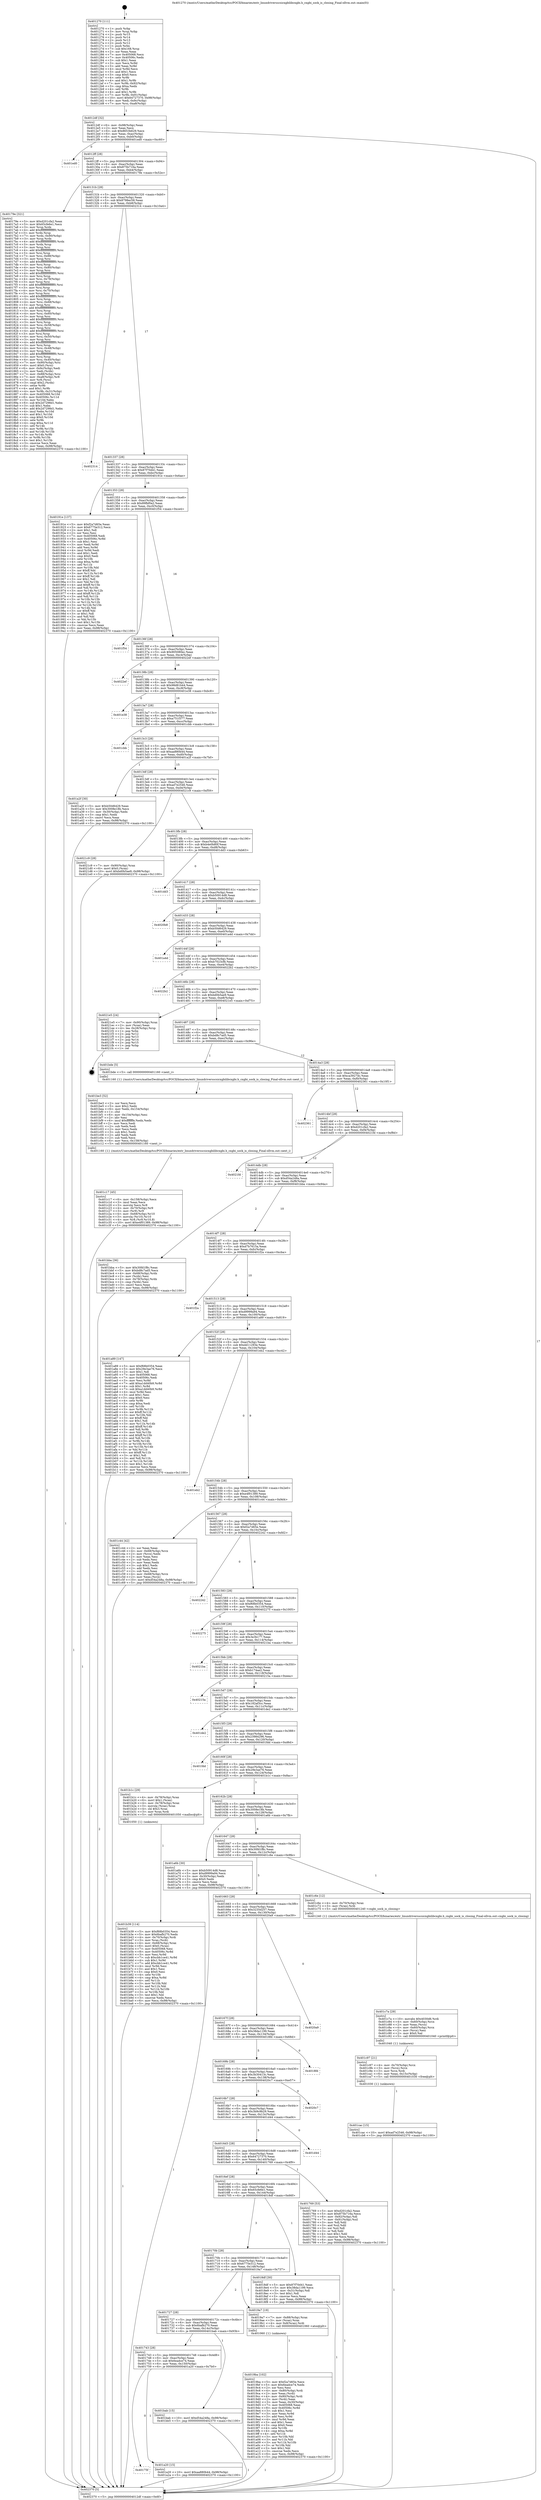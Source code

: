 digraph "0x401270" {
  label = "0x401270 (/mnt/c/Users/mathe/Desktop/tcc/POCII/binaries/extr_linuxdriversscsicxgbilibcxgbi.h_cxgbi_sock_is_closing_Final-ollvm.out::main(0))"
  labelloc = "t"
  node[shape=record]

  Entry [label="",width=0.3,height=0.3,shape=circle,fillcolor=black,style=filled]
  "0x4012df" [label="{
     0x4012df [32]\l
     | [instrs]\l
     &nbsp;&nbsp;0x4012df \<+6\>: mov -0x98(%rbp),%eax\l
     &nbsp;&nbsp;0x4012e5 \<+2\>: mov %eax,%ecx\l
     &nbsp;&nbsp;0x4012e7 \<+6\>: sub $0x8653b629,%ecx\l
     &nbsp;&nbsp;0x4012ed \<+6\>: mov %eax,-0xac(%rbp)\l
     &nbsp;&nbsp;0x4012f3 \<+6\>: mov %ecx,-0xb0(%rbp)\l
     &nbsp;&nbsp;0x4012f9 \<+6\>: je 0000000000401ed0 \<main+0xc60\>\l
  }"]
  "0x401ed0" [label="{
     0x401ed0\l
  }", style=dashed]
  "0x4012ff" [label="{
     0x4012ff [28]\l
     | [instrs]\l
     &nbsp;&nbsp;0x4012ff \<+5\>: jmp 0000000000401304 \<main+0x94\>\l
     &nbsp;&nbsp;0x401304 \<+6\>: mov -0xac(%rbp),%eax\l
     &nbsp;&nbsp;0x40130a \<+5\>: sub $0x875b716a,%eax\l
     &nbsp;&nbsp;0x40130f \<+6\>: mov %eax,-0xb4(%rbp)\l
     &nbsp;&nbsp;0x401315 \<+6\>: je 000000000040179e \<main+0x52e\>\l
  }"]
  Exit [label="",width=0.3,height=0.3,shape=circle,fillcolor=black,style=filled,peripheries=2]
  "0x40179e" [label="{
     0x40179e [321]\l
     | [instrs]\l
     &nbsp;&nbsp;0x40179e \<+5\>: mov $0xd201cfa2,%eax\l
     &nbsp;&nbsp;0x4017a3 \<+5\>: mov $0x65cfe6e1,%ecx\l
     &nbsp;&nbsp;0x4017a8 \<+3\>: mov %rsp,%rdx\l
     &nbsp;&nbsp;0x4017ab \<+4\>: add $0xfffffffffffffff0,%rdx\l
     &nbsp;&nbsp;0x4017af \<+3\>: mov %rdx,%rsp\l
     &nbsp;&nbsp;0x4017b2 \<+7\>: mov %rdx,-0x90(%rbp)\l
     &nbsp;&nbsp;0x4017b9 \<+3\>: mov %rsp,%rdx\l
     &nbsp;&nbsp;0x4017bc \<+4\>: add $0xfffffffffffffff0,%rdx\l
     &nbsp;&nbsp;0x4017c0 \<+3\>: mov %rdx,%rsp\l
     &nbsp;&nbsp;0x4017c3 \<+3\>: mov %rsp,%rsi\l
     &nbsp;&nbsp;0x4017c6 \<+4\>: add $0xfffffffffffffff0,%rsi\l
     &nbsp;&nbsp;0x4017ca \<+3\>: mov %rsi,%rsp\l
     &nbsp;&nbsp;0x4017cd \<+7\>: mov %rsi,-0x88(%rbp)\l
     &nbsp;&nbsp;0x4017d4 \<+3\>: mov %rsp,%rsi\l
     &nbsp;&nbsp;0x4017d7 \<+4\>: add $0xfffffffffffffff0,%rsi\l
     &nbsp;&nbsp;0x4017db \<+3\>: mov %rsi,%rsp\l
     &nbsp;&nbsp;0x4017de \<+4\>: mov %rsi,-0x80(%rbp)\l
     &nbsp;&nbsp;0x4017e2 \<+3\>: mov %rsp,%rsi\l
     &nbsp;&nbsp;0x4017e5 \<+4\>: add $0xfffffffffffffff0,%rsi\l
     &nbsp;&nbsp;0x4017e9 \<+3\>: mov %rsi,%rsp\l
     &nbsp;&nbsp;0x4017ec \<+4\>: mov %rsi,-0x78(%rbp)\l
     &nbsp;&nbsp;0x4017f0 \<+3\>: mov %rsp,%rsi\l
     &nbsp;&nbsp;0x4017f3 \<+4\>: add $0xfffffffffffffff0,%rsi\l
     &nbsp;&nbsp;0x4017f7 \<+3\>: mov %rsi,%rsp\l
     &nbsp;&nbsp;0x4017fa \<+4\>: mov %rsi,-0x70(%rbp)\l
     &nbsp;&nbsp;0x4017fe \<+3\>: mov %rsp,%rsi\l
     &nbsp;&nbsp;0x401801 \<+4\>: add $0xfffffffffffffff0,%rsi\l
     &nbsp;&nbsp;0x401805 \<+3\>: mov %rsi,%rsp\l
     &nbsp;&nbsp;0x401808 \<+4\>: mov %rsi,-0x68(%rbp)\l
     &nbsp;&nbsp;0x40180c \<+3\>: mov %rsp,%rsi\l
     &nbsp;&nbsp;0x40180f \<+4\>: add $0xfffffffffffffff0,%rsi\l
     &nbsp;&nbsp;0x401813 \<+3\>: mov %rsi,%rsp\l
     &nbsp;&nbsp;0x401816 \<+4\>: mov %rsi,-0x60(%rbp)\l
     &nbsp;&nbsp;0x40181a \<+3\>: mov %rsp,%rsi\l
     &nbsp;&nbsp;0x40181d \<+4\>: add $0xfffffffffffffff0,%rsi\l
     &nbsp;&nbsp;0x401821 \<+3\>: mov %rsi,%rsp\l
     &nbsp;&nbsp;0x401824 \<+4\>: mov %rsi,-0x58(%rbp)\l
     &nbsp;&nbsp;0x401828 \<+3\>: mov %rsp,%rsi\l
     &nbsp;&nbsp;0x40182b \<+4\>: add $0xfffffffffffffff0,%rsi\l
     &nbsp;&nbsp;0x40182f \<+3\>: mov %rsi,%rsp\l
     &nbsp;&nbsp;0x401832 \<+4\>: mov %rsi,-0x50(%rbp)\l
     &nbsp;&nbsp;0x401836 \<+3\>: mov %rsp,%rsi\l
     &nbsp;&nbsp;0x401839 \<+4\>: add $0xfffffffffffffff0,%rsi\l
     &nbsp;&nbsp;0x40183d \<+3\>: mov %rsi,%rsp\l
     &nbsp;&nbsp;0x401840 \<+4\>: mov %rsi,-0x48(%rbp)\l
     &nbsp;&nbsp;0x401844 \<+3\>: mov %rsp,%rsi\l
     &nbsp;&nbsp;0x401847 \<+4\>: add $0xfffffffffffffff0,%rsi\l
     &nbsp;&nbsp;0x40184b \<+3\>: mov %rsi,%rsp\l
     &nbsp;&nbsp;0x40184e \<+4\>: mov %rsi,-0x40(%rbp)\l
     &nbsp;&nbsp;0x401852 \<+7\>: mov -0x90(%rbp),%rsi\l
     &nbsp;&nbsp;0x401859 \<+6\>: movl $0x0,(%rsi)\l
     &nbsp;&nbsp;0x40185f \<+6\>: mov -0x9c(%rbp),%edi\l
     &nbsp;&nbsp;0x401865 \<+2\>: mov %edi,(%rdx)\l
     &nbsp;&nbsp;0x401867 \<+7\>: mov -0x88(%rbp),%rsi\l
     &nbsp;&nbsp;0x40186e \<+7\>: mov -0xa8(%rbp),%r8\l
     &nbsp;&nbsp;0x401875 \<+3\>: mov %r8,(%rsi)\l
     &nbsp;&nbsp;0x401878 \<+3\>: cmpl $0x2,(%rdx)\l
     &nbsp;&nbsp;0x40187b \<+4\>: setne %r9b\l
     &nbsp;&nbsp;0x40187f \<+4\>: and $0x1,%r9b\l
     &nbsp;&nbsp;0x401883 \<+4\>: mov %r9b,-0x31(%rbp)\l
     &nbsp;&nbsp;0x401887 \<+8\>: mov 0x405068,%r10d\l
     &nbsp;&nbsp;0x40188f \<+8\>: mov 0x40506c,%r11d\l
     &nbsp;&nbsp;0x401897 \<+3\>: mov %r10d,%ebx\l
     &nbsp;&nbsp;0x40189a \<+6\>: sub $0x2d7298d1,%ebx\l
     &nbsp;&nbsp;0x4018a0 \<+3\>: sub $0x1,%ebx\l
     &nbsp;&nbsp;0x4018a3 \<+6\>: add $0x2d7298d1,%ebx\l
     &nbsp;&nbsp;0x4018a9 \<+4\>: imul %ebx,%r10d\l
     &nbsp;&nbsp;0x4018ad \<+4\>: and $0x1,%r10d\l
     &nbsp;&nbsp;0x4018b1 \<+4\>: cmp $0x0,%r10d\l
     &nbsp;&nbsp;0x4018b5 \<+4\>: sete %r9b\l
     &nbsp;&nbsp;0x4018b9 \<+4\>: cmp $0xa,%r11d\l
     &nbsp;&nbsp;0x4018bd \<+4\>: setl %r14b\l
     &nbsp;&nbsp;0x4018c1 \<+3\>: mov %r9b,%r15b\l
     &nbsp;&nbsp;0x4018c4 \<+3\>: and %r14b,%r15b\l
     &nbsp;&nbsp;0x4018c7 \<+3\>: xor %r14b,%r9b\l
     &nbsp;&nbsp;0x4018ca \<+3\>: or %r9b,%r15b\l
     &nbsp;&nbsp;0x4018cd \<+4\>: test $0x1,%r15b\l
     &nbsp;&nbsp;0x4018d1 \<+3\>: cmovne %ecx,%eax\l
     &nbsp;&nbsp;0x4018d4 \<+6\>: mov %eax,-0x98(%rbp)\l
     &nbsp;&nbsp;0x4018da \<+5\>: jmp 0000000000402370 \<main+0x1100\>\l
  }"]
  "0x40131b" [label="{
     0x40131b [28]\l
     | [instrs]\l
     &nbsp;&nbsp;0x40131b \<+5\>: jmp 0000000000401320 \<main+0xb0\>\l
     &nbsp;&nbsp;0x401320 \<+6\>: mov -0xac(%rbp),%eax\l
     &nbsp;&nbsp;0x401326 \<+5\>: sub $0x8798ec58,%eax\l
     &nbsp;&nbsp;0x40132b \<+6\>: mov %eax,-0xb8(%rbp)\l
     &nbsp;&nbsp;0x401331 \<+6\>: je 0000000000402314 \<main+0x10a4\>\l
  }"]
  "0x401cac" [label="{
     0x401cac [15]\l
     | [instrs]\l
     &nbsp;&nbsp;0x401cac \<+10\>: movl $0xad7e2546,-0x98(%rbp)\l
     &nbsp;&nbsp;0x401cb6 \<+5\>: jmp 0000000000402370 \<main+0x1100\>\l
  }"]
  "0x402314" [label="{
     0x402314\l
  }", style=dashed]
  "0x401337" [label="{
     0x401337 [28]\l
     | [instrs]\l
     &nbsp;&nbsp;0x401337 \<+5\>: jmp 000000000040133c \<main+0xcc\>\l
     &nbsp;&nbsp;0x40133c \<+6\>: mov -0xac(%rbp),%eax\l
     &nbsp;&nbsp;0x401342 \<+5\>: sub $0x87f70d41,%eax\l
     &nbsp;&nbsp;0x401347 \<+6\>: mov %eax,-0xbc(%rbp)\l
     &nbsp;&nbsp;0x40134d \<+6\>: je 000000000040191e \<main+0x6ae\>\l
  }"]
  "0x401c97" [label="{
     0x401c97 [21]\l
     | [instrs]\l
     &nbsp;&nbsp;0x401c97 \<+4\>: mov -0x70(%rbp),%rcx\l
     &nbsp;&nbsp;0x401c9b \<+3\>: mov (%rcx),%rcx\l
     &nbsp;&nbsp;0x401c9e \<+3\>: mov %rcx,%rdi\l
     &nbsp;&nbsp;0x401ca1 \<+6\>: mov %eax,-0x15c(%rbp)\l
     &nbsp;&nbsp;0x401ca7 \<+5\>: call 0000000000401030 \<free@plt\>\l
     | [calls]\l
     &nbsp;&nbsp;0x401030 \{1\} (unknown)\l
  }"]
  "0x40191e" [label="{
     0x40191e [137]\l
     | [instrs]\l
     &nbsp;&nbsp;0x40191e \<+5\>: mov $0xf2a7d65e,%eax\l
     &nbsp;&nbsp;0x401923 \<+5\>: mov $0x6775e312,%ecx\l
     &nbsp;&nbsp;0x401928 \<+2\>: mov $0x1,%dl\l
     &nbsp;&nbsp;0x40192a \<+2\>: xor %esi,%esi\l
     &nbsp;&nbsp;0x40192c \<+7\>: mov 0x405068,%edi\l
     &nbsp;&nbsp;0x401933 \<+8\>: mov 0x40506c,%r8d\l
     &nbsp;&nbsp;0x40193b \<+3\>: sub $0x1,%esi\l
     &nbsp;&nbsp;0x40193e \<+3\>: mov %edi,%r9d\l
     &nbsp;&nbsp;0x401941 \<+3\>: add %esi,%r9d\l
     &nbsp;&nbsp;0x401944 \<+4\>: imul %r9d,%edi\l
     &nbsp;&nbsp;0x401948 \<+3\>: and $0x1,%edi\l
     &nbsp;&nbsp;0x40194b \<+3\>: cmp $0x0,%edi\l
     &nbsp;&nbsp;0x40194e \<+4\>: sete %r10b\l
     &nbsp;&nbsp;0x401952 \<+4\>: cmp $0xa,%r8d\l
     &nbsp;&nbsp;0x401956 \<+4\>: setl %r11b\l
     &nbsp;&nbsp;0x40195a \<+3\>: mov %r10b,%bl\l
     &nbsp;&nbsp;0x40195d \<+3\>: xor $0xff,%bl\l
     &nbsp;&nbsp;0x401960 \<+3\>: mov %r11b,%r14b\l
     &nbsp;&nbsp;0x401963 \<+4\>: xor $0xff,%r14b\l
     &nbsp;&nbsp;0x401967 \<+3\>: xor $0x1,%dl\l
     &nbsp;&nbsp;0x40196a \<+3\>: mov %bl,%r15b\l
     &nbsp;&nbsp;0x40196d \<+4\>: and $0xff,%r15b\l
     &nbsp;&nbsp;0x401971 \<+3\>: and %dl,%r10b\l
     &nbsp;&nbsp;0x401974 \<+3\>: mov %r14b,%r12b\l
     &nbsp;&nbsp;0x401977 \<+4\>: and $0xff,%r12b\l
     &nbsp;&nbsp;0x40197b \<+3\>: and %dl,%r11b\l
     &nbsp;&nbsp;0x40197e \<+3\>: or %r10b,%r15b\l
     &nbsp;&nbsp;0x401981 \<+3\>: or %r11b,%r12b\l
     &nbsp;&nbsp;0x401984 \<+3\>: xor %r12b,%r15b\l
     &nbsp;&nbsp;0x401987 \<+3\>: or %r14b,%bl\l
     &nbsp;&nbsp;0x40198a \<+3\>: xor $0xff,%bl\l
     &nbsp;&nbsp;0x40198d \<+3\>: or $0x1,%dl\l
     &nbsp;&nbsp;0x401990 \<+2\>: and %dl,%bl\l
     &nbsp;&nbsp;0x401992 \<+3\>: or %bl,%r15b\l
     &nbsp;&nbsp;0x401995 \<+4\>: test $0x1,%r15b\l
     &nbsp;&nbsp;0x401999 \<+3\>: cmovne %ecx,%eax\l
     &nbsp;&nbsp;0x40199c \<+6\>: mov %eax,-0x98(%rbp)\l
     &nbsp;&nbsp;0x4019a2 \<+5\>: jmp 0000000000402370 \<main+0x1100\>\l
  }"]
  "0x401353" [label="{
     0x401353 [28]\l
     | [instrs]\l
     &nbsp;&nbsp;0x401353 \<+5\>: jmp 0000000000401358 \<main+0xe8\>\l
     &nbsp;&nbsp;0x401358 \<+6\>: mov -0xac(%rbp),%eax\l
     &nbsp;&nbsp;0x40135e \<+5\>: sub $0x89fbf0a2,%eax\l
     &nbsp;&nbsp;0x401363 \<+6\>: mov %eax,-0xc0(%rbp)\l
     &nbsp;&nbsp;0x401369 \<+6\>: je 0000000000401f54 \<main+0xce4\>\l
  }"]
  "0x401c7a" [label="{
     0x401c7a [29]\l
     | [instrs]\l
     &nbsp;&nbsp;0x401c7a \<+10\>: movabs $0x4030d6,%rdi\l
     &nbsp;&nbsp;0x401c84 \<+4\>: mov -0x60(%rbp),%rcx\l
     &nbsp;&nbsp;0x401c88 \<+2\>: mov %eax,(%rcx)\l
     &nbsp;&nbsp;0x401c8a \<+4\>: mov -0x60(%rbp),%rcx\l
     &nbsp;&nbsp;0x401c8e \<+2\>: mov (%rcx),%esi\l
     &nbsp;&nbsp;0x401c90 \<+2\>: mov $0x0,%al\l
     &nbsp;&nbsp;0x401c92 \<+5\>: call 0000000000401040 \<printf@plt\>\l
     | [calls]\l
     &nbsp;&nbsp;0x401040 \{1\} (unknown)\l
  }"]
  "0x401f54" [label="{
     0x401f54\l
  }", style=dashed]
  "0x40136f" [label="{
     0x40136f [28]\l
     | [instrs]\l
     &nbsp;&nbsp;0x40136f \<+5\>: jmp 0000000000401374 \<main+0x104\>\l
     &nbsp;&nbsp;0x401374 \<+6\>: mov -0xac(%rbp),%eax\l
     &nbsp;&nbsp;0x40137a \<+5\>: sub $0x905080ec,%eax\l
     &nbsp;&nbsp;0x40137f \<+6\>: mov %eax,-0xc4(%rbp)\l
     &nbsp;&nbsp;0x401385 \<+6\>: je 00000000004022ef \<main+0x107f\>\l
  }"]
  "0x401c17" [label="{
     0x401c17 [45]\l
     | [instrs]\l
     &nbsp;&nbsp;0x401c17 \<+6\>: mov -0x158(%rbp),%ecx\l
     &nbsp;&nbsp;0x401c1d \<+3\>: imul %eax,%ecx\l
     &nbsp;&nbsp;0x401c20 \<+3\>: movslq %ecx,%r8\l
     &nbsp;&nbsp;0x401c23 \<+4\>: mov -0x70(%rbp),%r9\l
     &nbsp;&nbsp;0x401c27 \<+3\>: mov (%r9),%r9\l
     &nbsp;&nbsp;0x401c2a \<+4\>: mov -0x68(%rbp),%r10\l
     &nbsp;&nbsp;0x401c2e \<+3\>: movslq (%r10),%r10\l
     &nbsp;&nbsp;0x401c31 \<+4\>: mov %r8,(%r9,%r10,8)\l
     &nbsp;&nbsp;0x401c35 \<+10\>: movl $0xe4f01389,-0x98(%rbp)\l
     &nbsp;&nbsp;0x401c3f \<+5\>: jmp 0000000000402370 \<main+0x1100\>\l
  }"]
  "0x4022ef" [label="{
     0x4022ef\l
  }", style=dashed]
  "0x40138b" [label="{
     0x40138b [28]\l
     | [instrs]\l
     &nbsp;&nbsp;0x40138b \<+5\>: jmp 0000000000401390 \<main+0x120\>\l
     &nbsp;&nbsp;0x401390 \<+6\>: mov -0xac(%rbp),%eax\l
     &nbsp;&nbsp;0x401396 \<+5\>: sub $0x98d81b44,%eax\l
     &nbsp;&nbsp;0x40139b \<+6\>: mov %eax,-0xc8(%rbp)\l
     &nbsp;&nbsp;0x4013a1 \<+6\>: je 0000000000401e38 \<main+0xbc8\>\l
  }"]
  "0x401be3" [label="{
     0x401be3 [52]\l
     | [instrs]\l
     &nbsp;&nbsp;0x401be3 \<+2\>: xor %ecx,%ecx\l
     &nbsp;&nbsp;0x401be5 \<+5\>: mov $0x2,%edx\l
     &nbsp;&nbsp;0x401bea \<+6\>: mov %edx,-0x154(%rbp)\l
     &nbsp;&nbsp;0x401bf0 \<+1\>: cltd\l
     &nbsp;&nbsp;0x401bf1 \<+6\>: mov -0x154(%rbp),%esi\l
     &nbsp;&nbsp;0x401bf7 \<+2\>: idiv %esi\l
     &nbsp;&nbsp;0x401bf9 \<+6\>: imul $0xfffffffe,%edx,%edx\l
     &nbsp;&nbsp;0x401bff \<+2\>: mov %ecx,%edi\l
     &nbsp;&nbsp;0x401c01 \<+2\>: sub %edx,%edi\l
     &nbsp;&nbsp;0x401c03 \<+2\>: mov %ecx,%edx\l
     &nbsp;&nbsp;0x401c05 \<+3\>: sub $0x1,%edx\l
     &nbsp;&nbsp;0x401c08 \<+2\>: add %edx,%edi\l
     &nbsp;&nbsp;0x401c0a \<+2\>: sub %edi,%ecx\l
     &nbsp;&nbsp;0x401c0c \<+6\>: mov %ecx,-0x158(%rbp)\l
     &nbsp;&nbsp;0x401c12 \<+5\>: call 0000000000401160 \<next_i\>\l
     | [calls]\l
     &nbsp;&nbsp;0x401160 \{1\} (/mnt/c/Users/mathe/Desktop/tcc/POCII/binaries/extr_linuxdriversscsicxgbilibcxgbi.h_cxgbi_sock_is_closing_Final-ollvm.out::next_i)\l
  }"]
  "0x401e38" [label="{
     0x401e38\l
  }", style=dashed]
  "0x4013a7" [label="{
     0x4013a7 [28]\l
     | [instrs]\l
     &nbsp;&nbsp;0x4013a7 \<+5\>: jmp 00000000004013ac \<main+0x13c\>\l
     &nbsp;&nbsp;0x4013ac \<+6\>: mov -0xac(%rbp),%eax\l
     &nbsp;&nbsp;0x4013b2 \<+5\>: sub $0xa751f377,%eax\l
     &nbsp;&nbsp;0x4013b7 \<+6\>: mov %eax,-0xcc(%rbp)\l
     &nbsp;&nbsp;0x4013bd \<+6\>: je 0000000000401cbb \<main+0xa4b\>\l
  }"]
  "0x401b39" [label="{
     0x401b39 [114]\l
     | [instrs]\l
     &nbsp;&nbsp;0x401b39 \<+5\>: mov $0xf68b0354,%ecx\l
     &nbsp;&nbsp;0x401b3e \<+5\>: mov $0x6bafb270,%edx\l
     &nbsp;&nbsp;0x401b43 \<+4\>: mov -0x70(%rbp),%rdi\l
     &nbsp;&nbsp;0x401b47 \<+3\>: mov %rax,(%rdi)\l
     &nbsp;&nbsp;0x401b4a \<+4\>: mov -0x68(%rbp),%rax\l
     &nbsp;&nbsp;0x401b4e \<+6\>: movl $0x0,(%rax)\l
     &nbsp;&nbsp;0x401b54 \<+7\>: mov 0x405068,%esi\l
     &nbsp;&nbsp;0x401b5b \<+8\>: mov 0x40506c,%r8d\l
     &nbsp;&nbsp;0x401b63 \<+3\>: mov %esi,%r9d\l
     &nbsp;&nbsp;0x401b66 \<+7\>: sub $0xcbb1ce41,%r9d\l
     &nbsp;&nbsp;0x401b6d \<+4\>: sub $0x1,%r9d\l
     &nbsp;&nbsp;0x401b71 \<+7\>: add $0xcbb1ce41,%r9d\l
     &nbsp;&nbsp;0x401b78 \<+4\>: imul %r9d,%esi\l
     &nbsp;&nbsp;0x401b7c \<+3\>: and $0x1,%esi\l
     &nbsp;&nbsp;0x401b7f \<+3\>: cmp $0x0,%esi\l
     &nbsp;&nbsp;0x401b82 \<+4\>: sete %r10b\l
     &nbsp;&nbsp;0x401b86 \<+4\>: cmp $0xa,%r8d\l
     &nbsp;&nbsp;0x401b8a \<+4\>: setl %r11b\l
     &nbsp;&nbsp;0x401b8e \<+3\>: mov %r10b,%bl\l
     &nbsp;&nbsp;0x401b91 \<+3\>: and %r11b,%bl\l
     &nbsp;&nbsp;0x401b94 \<+3\>: xor %r11b,%r10b\l
     &nbsp;&nbsp;0x401b97 \<+3\>: or %r10b,%bl\l
     &nbsp;&nbsp;0x401b9a \<+3\>: test $0x1,%bl\l
     &nbsp;&nbsp;0x401b9d \<+3\>: cmovne %edx,%ecx\l
     &nbsp;&nbsp;0x401ba0 \<+6\>: mov %ecx,-0x98(%rbp)\l
     &nbsp;&nbsp;0x401ba6 \<+5\>: jmp 0000000000402370 \<main+0x1100\>\l
  }"]
  "0x401cbb" [label="{
     0x401cbb\l
  }", style=dashed]
  "0x4013c3" [label="{
     0x4013c3 [28]\l
     | [instrs]\l
     &nbsp;&nbsp;0x4013c3 \<+5\>: jmp 00000000004013c8 \<main+0x158\>\l
     &nbsp;&nbsp;0x4013c8 \<+6\>: mov -0xac(%rbp),%eax\l
     &nbsp;&nbsp;0x4013ce \<+5\>: sub $0xaa880b44,%eax\l
     &nbsp;&nbsp;0x4013d3 \<+6\>: mov %eax,-0xd0(%rbp)\l
     &nbsp;&nbsp;0x4013d9 \<+6\>: je 0000000000401a2f \<main+0x7bf\>\l
  }"]
  "0x40175f" [label="{
     0x40175f\l
  }", style=dashed]
  "0x401a2f" [label="{
     0x401a2f [30]\l
     | [instrs]\l
     &nbsp;&nbsp;0x401a2f \<+5\>: mov $0xb50d6429,%eax\l
     &nbsp;&nbsp;0x401a34 \<+5\>: mov $0x3008e18b,%ecx\l
     &nbsp;&nbsp;0x401a39 \<+3\>: mov -0x30(%rbp),%edx\l
     &nbsp;&nbsp;0x401a3c \<+3\>: cmp $0x1,%edx\l
     &nbsp;&nbsp;0x401a3f \<+3\>: cmovl %ecx,%eax\l
     &nbsp;&nbsp;0x401a42 \<+6\>: mov %eax,-0x98(%rbp)\l
     &nbsp;&nbsp;0x401a48 \<+5\>: jmp 0000000000402370 \<main+0x1100\>\l
  }"]
  "0x4013df" [label="{
     0x4013df [28]\l
     | [instrs]\l
     &nbsp;&nbsp;0x4013df \<+5\>: jmp 00000000004013e4 \<main+0x174\>\l
     &nbsp;&nbsp;0x4013e4 \<+6\>: mov -0xac(%rbp),%eax\l
     &nbsp;&nbsp;0x4013ea \<+5\>: sub $0xad7e2546,%eax\l
     &nbsp;&nbsp;0x4013ef \<+6\>: mov %eax,-0xd4(%rbp)\l
     &nbsp;&nbsp;0x4013f5 \<+6\>: je 00000000004021c9 \<main+0xf59\>\l
  }"]
  "0x401a20" [label="{
     0x401a20 [15]\l
     | [instrs]\l
     &nbsp;&nbsp;0x401a20 \<+10\>: movl $0xaa880b44,-0x98(%rbp)\l
     &nbsp;&nbsp;0x401a2a \<+5\>: jmp 0000000000402370 \<main+0x1100\>\l
  }"]
  "0x4021c9" [label="{
     0x4021c9 [28]\l
     | [instrs]\l
     &nbsp;&nbsp;0x4021c9 \<+7\>: mov -0x90(%rbp),%rax\l
     &nbsp;&nbsp;0x4021d0 \<+6\>: movl $0x0,(%rax)\l
     &nbsp;&nbsp;0x4021d6 \<+10\>: movl $0xbd0b5ae9,-0x98(%rbp)\l
     &nbsp;&nbsp;0x4021e0 \<+5\>: jmp 0000000000402370 \<main+0x1100\>\l
  }"]
  "0x4013fb" [label="{
     0x4013fb [28]\l
     | [instrs]\l
     &nbsp;&nbsp;0x4013fb \<+5\>: jmp 0000000000401400 \<main+0x190\>\l
     &nbsp;&nbsp;0x401400 \<+6\>: mov -0xac(%rbp),%eax\l
     &nbsp;&nbsp;0x401406 \<+5\>: sub $0xb4e0b80f,%eax\l
     &nbsp;&nbsp;0x40140b \<+6\>: mov %eax,-0xd8(%rbp)\l
     &nbsp;&nbsp;0x401411 \<+6\>: je 0000000000401dd3 \<main+0xb63\>\l
  }"]
  "0x401743" [label="{
     0x401743 [28]\l
     | [instrs]\l
     &nbsp;&nbsp;0x401743 \<+5\>: jmp 0000000000401748 \<main+0x4d8\>\l
     &nbsp;&nbsp;0x401748 \<+6\>: mov -0xac(%rbp),%eax\l
     &nbsp;&nbsp;0x40174e \<+5\>: sub $0x6eadce74,%eax\l
     &nbsp;&nbsp;0x401753 \<+6\>: mov %eax,-0x150(%rbp)\l
     &nbsp;&nbsp;0x401759 \<+6\>: je 0000000000401a20 \<main+0x7b0\>\l
  }"]
  "0x401dd3" [label="{
     0x401dd3\l
  }", style=dashed]
  "0x401417" [label="{
     0x401417 [28]\l
     | [instrs]\l
     &nbsp;&nbsp;0x401417 \<+5\>: jmp 000000000040141c \<main+0x1ac\>\l
     &nbsp;&nbsp;0x40141c \<+6\>: mov -0xac(%rbp),%eax\l
     &nbsp;&nbsp;0x401422 \<+5\>: sub $0xb50914d8,%eax\l
     &nbsp;&nbsp;0x401427 \<+6\>: mov %eax,-0xdc(%rbp)\l
     &nbsp;&nbsp;0x40142d \<+6\>: je 00000000004020b8 \<main+0xe48\>\l
  }"]
  "0x401bab" [label="{
     0x401bab [15]\l
     | [instrs]\l
     &nbsp;&nbsp;0x401bab \<+10\>: movl $0xd54a248a,-0x98(%rbp)\l
     &nbsp;&nbsp;0x401bb5 \<+5\>: jmp 0000000000402370 \<main+0x1100\>\l
  }"]
  "0x4020b8" [label="{
     0x4020b8\l
  }", style=dashed]
  "0x401433" [label="{
     0x401433 [28]\l
     | [instrs]\l
     &nbsp;&nbsp;0x401433 \<+5\>: jmp 0000000000401438 \<main+0x1c8\>\l
     &nbsp;&nbsp;0x401438 \<+6\>: mov -0xac(%rbp),%eax\l
     &nbsp;&nbsp;0x40143e \<+5\>: sub $0xb50d6429,%eax\l
     &nbsp;&nbsp;0x401443 \<+6\>: mov %eax,-0xe0(%rbp)\l
     &nbsp;&nbsp;0x401449 \<+6\>: je 0000000000401a4d \<main+0x7dd\>\l
  }"]
  "0x4019ba" [label="{
     0x4019ba [102]\l
     | [instrs]\l
     &nbsp;&nbsp;0x4019ba \<+5\>: mov $0xf2a7d65e,%ecx\l
     &nbsp;&nbsp;0x4019bf \<+5\>: mov $0x6eadce74,%edx\l
     &nbsp;&nbsp;0x4019c4 \<+2\>: xor %esi,%esi\l
     &nbsp;&nbsp;0x4019c6 \<+4\>: mov -0x80(%rbp),%rdi\l
     &nbsp;&nbsp;0x4019ca \<+2\>: mov %eax,(%rdi)\l
     &nbsp;&nbsp;0x4019cc \<+4\>: mov -0x80(%rbp),%rdi\l
     &nbsp;&nbsp;0x4019d0 \<+2\>: mov (%rdi),%eax\l
     &nbsp;&nbsp;0x4019d2 \<+3\>: mov %eax,-0x30(%rbp)\l
     &nbsp;&nbsp;0x4019d5 \<+7\>: mov 0x405068,%eax\l
     &nbsp;&nbsp;0x4019dc \<+8\>: mov 0x40506c,%r8d\l
     &nbsp;&nbsp;0x4019e4 \<+3\>: sub $0x1,%esi\l
     &nbsp;&nbsp;0x4019e7 \<+3\>: mov %eax,%r9d\l
     &nbsp;&nbsp;0x4019ea \<+3\>: add %esi,%r9d\l
     &nbsp;&nbsp;0x4019ed \<+4\>: imul %r9d,%eax\l
     &nbsp;&nbsp;0x4019f1 \<+3\>: and $0x1,%eax\l
     &nbsp;&nbsp;0x4019f4 \<+3\>: cmp $0x0,%eax\l
     &nbsp;&nbsp;0x4019f7 \<+4\>: sete %r10b\l
     &nbsp;&nbsp;0x4019fb \<+4\>: cmp $0xa,%r8d\l
     &nbsp;&nbsp;0x4019ff \<+4\>: setl %r11b\l
     &nbsp;&nbsp;0x401a03 \<+3\>: mov %r10b,%bl\l
     &nbsp;&nbsp;0x401a06 \<+3\>: and %r11b,%bl\l
     &nbsp;&nbsp;0x401a09 \<+3\>: xor %r11b,%r10b\l
     &nbsp;&nbsp;0x401a0c \<+3\>: or %r10b,%bl\l
     &nbsp;&nbsp;0x401a0f \<+3\>: test $0x1,%bl\l
     &nbsp;&nbsp;0x401a12 \<+3\>: cmovne %edx,%ecx\l
     &nbsp;&nbsp;0x401a15 \<+6\>: mov %ecx,-0x98(%rbp)\l
     &nbsp;&nbsp;0x401a1b \<+5\>: jmp 0000000000402370 \<main+0x1100\>\l
  }"]
  "0x401a4d" [label="{
     0x401a4d\l
  }", style=dashed]
  "0x40144f" [label="{
     0x40144f [28]\l
     | [instrs]\l
     &nbsp;&nbsp;0x40144f \<+5\>: jmp 0000000000401454 \<main+0x1e4\>\l
     &nbsp;&nbsp;0x401454 \<+6\>: mov -0xac(%rbp),%eax\l
     &nbsp;&nbsp;0x40145a \<+5\>: sub $0xb7023cfb,%eax\l
     &nbsp;&nbsp;0x40145f \<+6\>: mov %eax,-0xe4(%rbp)\l
     &nbsp;&nbsp;0x401465 \<+6\>: je 00000000004022b2 \<main+0x1042\>\l
  }"]
  "0x401727" [label="{
     0x401727 [28]\l
     | [instrs]\l
     &nbsp;&nbsp;0x401727 \<+5\>: jmp 000000000040172c \<main+0x4bc\>\l
     &nbsp;&nbsp;0x40172c \<+6\>: mov -0xac(%rbp),%eax\l
     &nbsp;&nbsp;0x401732 \<+5\>: sub $0x6bafb270,%eax\l
     &nbsp;&nbsp;0x401737 \<+6\>: mov %eax,-0x14c(%rbp)\l
     &nbsp;&nbsp;0x40173d \<+6\>: je 0000000000401bab \<main+0x93b\>\l
  }"]
  "0x4022b2" [label="{
     0x4022b2\l
  }", style=dashed]
  "0x40146b" [label="{
     0x40146b [28]\l
     | [instrs]\l
     &nbsp;&nbsp;0x40146b \<+5\>: jmp 0000000000401470 \<main+0x200\>\l
     &nbsp;&nbsp;0x401470 \<+6\>: mov -0xac(%rbp),%eax\l
     &nbsp;&nbsp;0x401476 \<+5\>: sub $0xbd0b5ae9,%eax\l
     &nbsp;&nbsp;0x40147b \<+6\>: mov %eax,-0xe8(%rbp)\l
     &nbsp;&nbsp;0x401481 \<+6\>: je 00000000004021e5 \<main+0xf75\>\l
  }"]
  "0x4019a7" [label="{
     0x4019a7 [19]\l
     | [instrs]\l
     &nbsp;&nbsp;0x4019a7 \<+7\>: mov -0x88(%rbp),%rax\l
     &nbsp;&nbsp;0x4019ae \<+3\>: mov (%rax),%rax\l
     &nbsp;&nbsp;0x4019b1 \<+4\>: mov 0x8(%rax),%rdi\l
     &nbsp;&nbsp;0x4019b5 \<+5\>: call 0000000000401060 \<atoi@plt\>\l
     | [calls]\l
     &nbsp;&nbsp;0x401060 \{1\} (unknown)\l
  }"]
  "0x4021e5" [label="{
     0x4021e5 [24]\l
     | [instrs]\l
     &nbsp;&nbsp;0x4021e5 \<+7\>: mov -0x90(%rbp),%rax\l
     &nbsp;&nbsp;0x4021ec \<+2\>: mov (%rax),%eax\l
     &nbsp;&nbsp;0x4021ee \<+4\>: lea -0x28(%rbp),%rsp\l
     &nbsp;&nbsp;0x4021f2 \<+1\>: pop %rbx\l
     &nbsp;&nbsp;0x4021f3 \<+2\>: pop %r12\l
     &nbsp;&nbsp;0x4021f5 \<+2\>: pop %r13\l
     &nbsp;&nbsp;0x4021f7 \<+2\>: pop %r14\l
     &nbsp;&nbsp;0x4021f9 \<+2\>: pop %r15\l
     &nbsp;&nbsp;0x4021fb \<+1\>: pop %rbp\l
     &nbsp;&nbsp;0x4021fc \<+1\>: ret\l
  }"]
  "0x401487" [label="{
     0x401487 [28]\l
     | [instrs]\l
     &nbsp;&nbsp;0x401487 \<+5\>: jmp 000000000040148c \<main+0x21c\>\l
     &nbsp;&nbsp;0x40148c \<+6\>: mov -0xac(%rbp),%eax\l
     &nbsp;&nbsp;0x401492 \<+5\>: sub $0xbd8c7ad5,%eax\l
     &nbsp;&nbsp;0x401497 \<+6\>: mov %eax,-0xec(%rbp)\l
     &nbsp;&nbsp;0x40149d \<+6\>: je 0000000000401bde \<main+0x96e\>\l
  }"]
  "0x40170b" [label="{
     0x40170b [28]\l
     | [instrs]\l
     &nbsp;&nbsp;0x40170b \<+5\>: jmp 0000000000401710 \<main+0x4a0\>\l
     &nbsp;&nbsp;0x401710 \<+6\>: mov -0xac(%rbp),%eax\l
     &nbsp;&nbsp;0x401716 \<+5\>: sub $0x6775e312,%eax\l
     &nbsp;&nbsp;0x40171b \<+6\>: mov %eax,-0x148(%rbp)\l
     &nbsp;&nbsp;0x401721 \<+6\>: je 00000000004019a7 \<main+0x737\>\l
  }"]
  "0x401bde" [label="{
     0x401bde [5]\l
     | [instrs]\l
     &nbsp;&nbsp;0x401bde \<+5\>: call 0000000000401160 \<next_i\>\l
     | [calls]\l
     &nbsp;&nbsp;0x401160 \{1\} (/mnt/c/Users/mathe/Desktop/tcc/POCII/binaries/extr_linuxdriversscsicxgbilibcxgbi.h_cxgbi_sock_is_closing_Final-ollvm.out::next_i)\l
  }"]
  "0x4014a3" [label="{
     0x4014a3 [28]\l
     | [instrs]\l
     &nbsp;&nbsp;0x4014a3 \<+5\>: jmp 00000000004014a8 \<main+0x238\>\l
     &nbsp;&nbsp;0x4014a8 \<+6\>: mov -0xac(%rbp),%eax\l
     &nbsp;&nbsp;0x4014ae \<+5\>: sub $0xca3927dc,%eax\l
     &nbsp;&nbsp;0x4014b3 \<+6\>: mov %eax,-0xf0(%rbp)\l
     &nbsp;&nbsp;0x4014b9 \<+6\>: je 0000000000402361 \<main+0x10f1\>\l
  }"]
  "0x4018df" [label="{
     0x4018df [30]\l
     | [instrs]\l
     &nbsp;&nbsp;0x4018df \<+5\>: mov $0x87f70d41,%eax\l
     &nbsp;&nbsp;0x4018e4 \<+5\>: mov $0x38da1199,%ecx\l
     &nbsp;&nbsp;0x4018e9 \<+3\>: mov -0x31(%rbp),%dl\l
     &nbsp;&nbsp;0x4018ec \<+3\>: test $0x1,%dl\l
     &nbsp;&nbsp;0x4018ef \<+3\>: cmovne %ecx,%eax\l
     &nbsp;&nbsp;0x4018f2 \<+6\>: mov %eax,-0x98(%rbp)\l
     &nbsp;&nbsp;0x4018f8 \<+5\>: jmp 0000000000402370 \<main+0x1100\>\l
  }"]
  "0x402361" [label="{
     0x402361\l
  }", style=dashed]
  "0x4014bf" [label="{
     0x4014bf [28]\l
     | [instrs]\l
     &nbsp;&nbsp;0x4014bf \<+5\>: jmp 00000000004014c4 \<main+0x254\>\l
     &nbsp;&nbsp;0x4014c4 \<+6\>: mov -0xac(%rbp),%eax\l
     &nbsp;&nbsp;0x4014ca \<+5\>: sub $0xd201cfa2,%eax\l
     &nbsp;&nbsp;0x4014cf \<+6\>: mov %eax,-0xf4(%rbp)\l
     &nbsp;&nbsp;0x4014d5 \<+6\>: je 00000000004021fd \<main+0xf8d\>\l
  }"]
  "0x401270" [label="{
     0x401270 [111]\l
     | [instrs]\l
     &nbsp;&nbsp;0x401270 \<+1\>: push %rbp\l
     &nbsp;&nbsp;0x401271 \<+3\>: mov %rsp,%rbp\l
     &nbsp;&nbsp;0x401274 \<+2\>: push %r15\l
     &nbsp;&nbsp;0x401276 \<+2\>: push %r14\l
     &nbsp;&nbsp;0x401278 \<+2\>: push %r13\l
     &nbsp;&nbsp;0x40127a \<+2\>: push %r12\l
     &nbsp;&nbsp;0x40127c \<+1\>: push %rbx\l
     &nbsp;&nbsp;0x40127d \<+7\>: sub $0x168,%rsp\l
     &nbsp;&nbsp;0x401284 \<+2\>: xor %eax,%eax\l
     &nbsp;&nbsp;0x401286 \<+7\>: mov 0x405068,%ecx\l
     &nbsp;&nbsp;0x40128d \<+7\>: mov 0x40506c,%edx\l
     &nbsp;&nbsp;0x401294 \<+3\>: sub $0x1,%eax\l
     &nbsp;&nbsp;0x401297 \<+3\>: mov %ecx,%r8d\l
     &nbsp;&nbsp;0x40129a \<+3\>: add %eax,%r8d\l
     &nbsp;&nbsp;0x40129d \<+4\>: imul %r8d,%ecx\l
     &nbsp;&nbsp;0x4012a1 \<+3\>: and $0x1,%ecx\l
     &nbsp;&nbsp;0x4012a4 \<+3\>: cmp $0x0,%ecx\l
     &nbsp;&nbsp;0x4012a7 \<+4\>: sete %r9b\l
     &nbsp;&nbsp;0x4012ab \<+4\>: and $0x1,%r9b\l
     &nbsp;&nbsp;0x4012af \<+7\>: mov %r9b,-0x92(%rbp)\l
     &nbsp;&nbsp;0x4012b6 \<+3\>: cmp $0xa,%edx\l
     &nbsp;&nbsp;0x4012b9 \<+4\>: setl %r9b\l
     &nbsp;&nbsp;0x4012bd \<+4\>: and $0x1,%r9b\l
     &nbsp;&nbsp;0x4012c1 \<+7\>: mov %r9b,-0x91(%rbp)\l
     &nbsp;&nbsp;0x4012c8 \<+10\>: movl $0x64727370,-0x98(%rbp)\l
     &nbsp;&nbsp;0x4012d2 \<+6\>: mov %edi,-0x9c(%rbp)\l
     &nbsp;&nbsp;0x4012d8 \<+7\>: mov %rsi,-0xa8(%rbp)\l
  }"]
  "0x4021fd" [label="{
     0x4021fd\l
  }", style=dashed]
  "0x4014db" [label="{
     0x4014db [28]\l
     | [instrs]\l
     &nbsp;&nbsp;0x4014db \<+5\>: jmp 00000000004014e0 \<main+0x270\>\l
     &nbsp;&nbsp;0x4014e0 \<+6\>: mov -0xac(%rbp),%eax\l
     &nbsp;&nbsp;0x4014e6 \<+5\>: sub $0xd54a248a,%eax\l
     &nbsp;&nbsp;0x4014eb \<+6\>: mov %eax,-0xf8(%rbp)\l
     &nbsp;&nbsp;0x4014f1 \<+6\>: je 0000000000401bba \<main+0x94a\>\l
  }"]
  "0x402370" [label="{
     0x402370 [5]\l
     | [instrs]\l
     &nbsp;&nbsp;0x402370 \<+5\>: jmp 00000000004012df \<main+0x6f\>\l
  }"]
  "0x401bba" [label="{
     0x401bba [36]\l
     | [instrs]\l
     &nbsp;&nbsp;0x401bba \<+5\>: mov $0x30fd1f8c,%eax\l
     &nbsp;&nbsp;0x401bbf \<+5\>: mov $0xbd8c7ad5,%ecx\l
     &nbsp;&nbsp;0x401bc4 \<+4\>: mov -0x68(%rbp),%rdx\l
     &nbsp;&nbsp;0x401bc8 \<+2\>: mov (%rdx),%esi\l
     &nbsp;&nbsp;0x401bca \<+4\>: mov -0x78(%rbp),%rdx\l
     &nbsp;&nbsp;0x401bce \<+2\>: cmp (%rdx),%esi\l
     &nbsp;&nbsp;0x401bd0 \<+3\>: cmovl %ecx,%eax\l
     &nbsp;&nbsp;0x401bd3 \<+6\>: mov %eax,-0x98(%rbp)\l
     &nbsp;&nbsp;0x401bd9 \<+5\>: jmp 0000000000402370 \<main+0x1100\>\l
  }"]
  "0x4014f7" [label="{
     0x4014f7 [28]\l
     | [instrs]\l
     &nbsp;&nbsp;0x4014f7 \<+5\>: jmp 00000000004014fc \<main+0x28c\>\l
     &nbsp;&nbsp;0x4014fc \<+6\>: mov -0xac(%rbp),%eax\l
     &nbsp;&nbsp;0x401502 \<+5\>: sub $0xd7b7615a,%eax\l
     &nbsp;&nbsp;0x401507 \<+6\>: mov %eax,-0xfc(%rbp)\l
     &nbsp;&nbsp;0x40150d \<+6\>: je 0000000000401f2a \<main+0xcba\>\l
  }"]
  "0x4016ef" [label="{
     0x4016ef [28]\l
     | [instrs]\l
     &nbsp;&nbsp;0x4016ef \<+5\>: jmp 00000000004016f4 \<main+0x484\>\l
     &nbsp;&nbsp;0x4016f4 \<+6\>: mov -0xac(%rbp),%eax\l
     &nbsp;&nbsp;0x4016fa \<+5\>: sub $0x65cfe6e1,%eax\l
     &nbsp;&nbsp;0x4016ff \<+6\>: mov %eax,-0x144(%rbp)\l
     &nbsp;&nbsp;0x401705 \<+6\>: je 00000000004018df \<main+0x66f\>\l
  }"]
  "0x401f2a" [label="{
     0x401f2a\l
  }", style=dashed]
  "0x401513" [label="{
     0x401513 [28]\l
     | [instrs]\l
     &nbsp;&nbsp;0x401513 \<+5\>: jmp 0000000000401518 \<main+0x2a8\>\l
     &nbsp;&nbsp;0x401518 \<+6\>: mov -0xac(%rbp),%eax\l
     &nbsp;&nbsp;0x40151e \<+5\>: sub $0xd9999a94,%eax\l
     &nbsp;&nbsp;0x401523 \<+6\>: mov %eax,-0x100(%rbp)\l
     &nbsp;&nbsp;0x401529 \<+6\>: je 0000000000401a89 \<main+0x819\>\l
  }"]
  "0x401769" [label="{
     0x401769 [53]\l
     | [instrs]\l
     &nbsp;&nbsp;0x401769 \<+5\>: mov $0xd201cfa2,%eax\l
     &nbsp;&nbsp;0x40176e \<+5\>: mov $0x875b716a,%ecx\l
     &nbsp;&nbsp;0x401773 \<+6\>: mov -0x92(%rbp),%dl\l
     &nbsp;&nbsp;0x401779 \<+7\>: mov -0x91(%rbp),%sil\l
     &nbsp;&nbsp;0x401780 \<+3\>: mov %dl,%dil\l
     &nbsp;&nbsp;0x401783 \<+3\>: and %sil,%dil\l
     &nbsp;&nbsp;0x401786 \<+3\>: xor %sil,%dl\l
     &nbsp;&nbsp;0x401789 \<+3\>: or %dl,%dil\l
     &nbsp;&nbsp;0x40178c \<+4\>: test $0x1,%dil\l
     &nbsp;&nbsp;0x401790 \<+3\>: cmovne %ecx,%eax\l
     &nbsp;&nbsp;0x401793 \<+6\>: mov %eax,-0x98(%rbp)\l
     &nbsp;&nbsp;0x401799 \<+5\>: jmp 0000000000402370 \<main+0x1100\>\l
  }"]
  "0x401a89" [label="{
     0x401a89 [147]\l
     | [instrs]\l
     &nbsp;&nbsp;0x401a89 \<+5\>: mov $0xf68b0354,%eax\l
     &nbsp;&nbsp;0x401a8e \<+5\>: mov $0x29e3ae76,%ecx\l
     &nbsp;&nbsp;0x401a93 \<+2\>: mov $0x1,%dl\l
     &nbsp;&nbsp;0x401a95 \<+7\>: mov 0x405068,%esi\l
     &nbsp;&nbsp;0x401a9c \<+7\>: mov 0x40506c,%edi\l
     &nbsp;&nbsp;0x401aa3 \<+3\>: mov %esi,%r8d\l
     &nbsp;&nbsp;0x401aa6 \<+7\>: add $0xa1dd40b9,%r8d\l
     &nbsp;&nbsp;0x401aad \<+4\>: sub $0x1,%r8d\l
     &nbsp;&nbsp;0x401ab1 \<+7\>: sub $0xa1dd40b9,%r8d\l
     &nbsp;&nbsp;0x401ab8 \<+4\>: imul %r8d,%esi\l
     &nbsp;&nbsp;0x401abc \<+3\>: and $0x1,%esi\l
     &nbsp;&nbsp;0x401abf \<+3\>: cmp $0x0,%esi\l
     &nbsp;&nbsp;0x401ac2 \<+4\>: sete %r9b\l
     &nbsp;&nbsp;0x401ac6 \<+3\>: cmp $0xa,%edi\l
     &nbsp;&nbsp;0x401ac9 \<+4\>: setl %r10b\l
     &nbsp;&nbsp;0x401acd \<+3\>: mov %r9b,%r11b\l
     &nbsp;&nbsp;0x401ad0 \<+4\>: xor $0xff,%r11b\l
     &nbsp;&nbsp;0x401ad4 \<+3\>: mov %r10b,%bl\l
     &nbsp;&nbsp;0x401ad7 \<+3\>: xor $0xff,%bl\l
     &nbsp;&nbsp;0x401ada \<+3\>: xor $0x1,%dl\l
     &nbsp;&nbsp;0x401add \<+3\>: mov %r11b,%r14b\l
     &nbsp;&nbsp;0x401ae0 \<+4\>: and $0xff,%r14b\l
     &nbsp;&nbsp;0x401ae4 \<+3\>: and %dl,%r9b\l
     &nbsp;&nbsp;0x401ae7 \<+3\>: mov %bl,%r15b\l
     &nbsp;&nbsp;0x401aea \<+4\>: and $0xff,%r15b\l
     &nbsp;&nbsp;0x401aee \<+3\>: and %dl,%r10b\l
     &nbsp;&nbsp;0x401af1 \<+3\>: or %r9b,%r14b\l
     &nbsp;&nbsp;0x401af4 \<+3\>: or %r10b,%r15b\l
     &nbsp;&nbsp;0x401af7 \<+3\>: xor %r15b,%r14b\l
     &nbsp;&nbsp;0x401afa \<+3\>: or %bl,%r11b\l
     &nbsp;&nbsp;0x401afd \<+4\>: xor $0xff,%r11b\l
     &nbsp;&nbsp;0x401b01 \<+3\>: or $0x1,%dl\l
     &nbsp;&nbsp;0x401b04 \<+3\>: and %dl,%r11b\l
     &nbsp;&nbsp;0x401b07 \<+3\>: or %r11b,%r14b\l
     &nbsp;&nbsp;0x401b0a \<+4\>: test $0x1,%r14b\l
     &nbsp;&nbsp;0x401b0e \<+3\>: cmovne %ecx,%eax\l
     &nbsp;&nbsp;0x401b11 \<+6\>: mov %eax,-0x98(%rbp)\l
     &nbsp;&nbsp;0x401b17 \<+5\>: jmp 0000000000402370 \<main+0x1100\>\l
  }"]
  "0x40152f" [label="{
     0x40152f [28]\l
     | [instrs]\l
     &nbsp;&nbsp;0x40152f \<+5\>: jmp 0000000000401534 \<main+0x2c4\>\l
     &nbsp;&nbsp;0x401534 \<+6\>: mov -0xac(%rbp),%eax\l
     &nbsp;&nbsp;0x40153a \<+5\>: sub $0xdd11293e,%eax\l
     &nbsp;&nbsp;0x40153f \<+6\>: mov %eax,-0x104(%rbp)\l
     &nbsp;&nbsp;0x401545 \<+6\>: je 0000000000401eb2 \<main+0xc42\>\l
  }"]
  "0x4016d3" [label="{
     0x4016d3 [28]\l
     | [instrs]\l
     &nbsp;&nbsp;0x4016d3 \<+5\>: jmp 00000000004016d8 \<main+0x468\>\l
     &nbsp;&nbsp;0x4016d8 \<+6\>: mov -0xac(%rbp),%eax\l
     &nbsp;&nbsp;0x4016de \<+5\>: sub $0x64727370,%eax\l
     &nbsp;&nbsp;0x4016e3 \<+6\>: mov %eax,-0x140(%rbp)\l
     &nbsp;&nbsp;0x4016e9 \<+6\>: je 0000000000401769 \<main+0x4f9\>\l
  }"]
  "0x401eb2" [label="{
     0x401eb2\l
  }", style=dashed]
  "0x40154b" [label="{
     0x40154b [28]\l
     | [instrs]\l
     &nbsp;&nbsp;0x40154b \<+5\>: jmp 0000000000401550 \<main+0x2e0\>\l
     &nbsp;&nbsp;0x401550 \<+6\>: mov -0xac(%rbp),%eax\l
     &nbsp;&nbsp;0x401556 \<+5\>: sub $0xe4f01389,%eax\l
     &nbsp;&nbsp;0x40155b \<+6\>: mov %eax,-0x108(%rbp)\l
     &nbsp;&nbsp;0x401561 \<+6\>: je 0000000000401c44 \<main+0x9d4\>\l
  }"]
  "0x401d44" [label="{
     0x401d44\l
  }", style=dashed]
  "0x401c44" [label="{
     0x401c44 [42]\l
     | [instrs]\l
     &nbsp;&nbsp;0x401c44 \<+2\>: xor %eax,%eax\l
     &nbsp;&nbsp;0x401c46 \<+4\>: mov -0x68(%rbp),%rcx\l
     &nbsp;&nbsp;0x401c4a \<+2\>: mov (%rcx),%edx\l
     &nbsp;&nbsp;0x401c4c \<+2\>: mov %eax,%esi\l
     &nbsp;&nbsp;0x401c4e \<+2\>: sub %edx,%esi\l
     &nbsp;&nbsp;0x401c50 \<+2\>: mov %eax,%edx\l
     &nbsp;&nbsp;0x401c52 \<+3\>: sub $0x1,%edx\l
     &nbsp;&nbsp;0x401c55 \<+2\>: add %edx,%esi\l
     &nbsp;&nbsp;0x401c57 \<+2\>: sub %esi,%eax\l
     &nbsp;&nbsp;0x401c59 \<+4\>: mov -0x68(%rbp),%rcx\l
     &nbsp;&nbsp;0x401c5d \<+2\>: mov %eax,(%rcx)\l
     &nbsp;&nbsp;0x401c5f \<+10\>: movl $0xd54a248a,-0x98(%rbp)\l
     &nbsp;&nbsp;0x401c69 \<+5\>: jmp 0000000000402370 \<main+0x1100\>\l
  }"]
  "0x401567" [label="{
     0x401567 [28]\l
     | [instrs]\l
     &nbsp;&nbsp;0x401567 \<+5\>: jmp 000000000040156c \<main+0x2fc\>\l
     &nbsp;&nbsp;0x40156c \<+6\>: mov -0xac(%rbp),%eax\l
     &nbsp;&nbsp;0x401572 \<+5\>: sub $0xf2a7d65e,%eax\l
     &nbsp;&nbsp;0x401577 \<+6\>: mov %eax,-0x10c(%rbp)\l
     &nbsp;&nbsp;0x40157d \<+6\>: je 0000000000402242 \<main+0xfd2\>\l
  }"]
  "0x4016b7" [label="{
     0x4016b7 [28]\l
     | [instrs]\l
     &nbsp;&nbsp;0x4016b7 \<+5\>: jmp 00000000004016bc \<main+0x44c\>\l
     &nbsp;&nbsp;0x4016bc \<+6\>: mov -0xac(%rbp),%eax\l
     &nbsp;&nbsp;0x4016c2 \<+5\>: sub $0x3b9c9b29,%eax\l
     &nbsp;&nbsp;0x4016c7 \<+6\>: mov %eax,-0x13c(%rbp)\l
     &nbsp;&nbsp;0x4016cd \<+6\>: je 0000000000401d44 \<main+0xad4\>\l
  }"]
  "0x402242" [label="{
     0x402242\l
  }", style=dashed]
  "0x401583" [label="{
     0x401583 [28]\l
     | [instrs]\l
     &nbsp;&nbsp;0x401583 \<+5\>: jmp 0000000000401588 \<main+0x318\>\l
     &nbsp;&nbsp;0x401588 \<+6\>: mov -0xac(%rbp),%eax\l
     &nbsp;&nbsp;0x40158e \<+5\>: sub $0xf68b0354,%eax\l
     &nbsp;&nbsp;0x401593 \<+6\>: mov %eax,-0x110(%rbp)\l
     &nbsp;&nbsp;0x401599 \<+6\>: je 0000000000402275 \<main+0x1005\>\l
  }"]
  "0x4020c7" [label="{
     0x4020c7\l
  }", style=dashed]
  "0x402275" [label="{
     0x402275\l
  }", style=dashed]
  "0x40159f" [label="{
     0x40159f [28]\l
     | [instrs]\l
     &nbsp;&nbsp;0x40159f \<+5\>: jmp 00000000004015a4 \<main+0x334\>\l
     &nbsp;&nbsp;0x4015a4 \<+6\>: mov -0xac(%rbp),%eax\l
     &nbsp;&nbsp;0x4015aa \<+5\>: sub $0x3e3b177,%eax\l
     &nbsp;&nbsp;0x4015af \<+6\>: mov %eax,-0x114(%rbp)\l
     &nbsp;&nbsp;0x4015b5 \<+6\>: je 00000000004021ba \<main+0xf4a\>\l
  }"]
  "0x40169b" [label="{
     0x40169b [28]\l
     | [instrs]\l
     &nbsp;&nbsp;0x40169b \<+5\>: jmp 00000000004016a0 \<main+0x430\>\l
     &nbsp;&nbsp;0x4016a0 \<+6\>: mov -0xac(%rbp),%eax\l
     &nbsp;&nbsp;0x4016a6 \<+5\>: sub $0x3b30413c,%eax\l
     &nbsp;&nbsp;0x4016ab \<+6\>: mov %eax,-0x138(%rbp)\l
     &nbsp;&nbsp;0x4016b1 \<+6\>: je 00000000004020c7 \<main+0xe57\>\l
  }"]
  "0x4021ba" [label="{
     0x4021ba\l
  }", style=dashed]
  "0x4015bb" [label="{
     0x4015bb [28]\l
     | [instrs]\l
     &nbsp;&nbsp;0x4015bb \<+5\>: jmp 00000000004015c0 \<main+0x350\>\l
     &nbsp;&nbsp;0x4015c0 \<+6\>: mov -0xac(%rbp),%eax\l
     &nbsp;&nbsp;0x4015c6 \<+5\>: sub $0xb174ae2,%eax\l
     &nbsp;&nbsp;0x4015cb \<+6\>: mov %eax,-0x118(%rbp)\l
     &nbsp;&nbsp;0x4015d1 \<+6\>: je 000000000040215a \<main+0xeea\>\l
  }"]
  "0x4018fd" [label="{
     0x4018fd\l
  }", style=dashed]
  "0x40215a" [label="{
     0x40215a\l
  }", style=dashed]
  "0x4015d7" [label="{
     0x4015d7 [28]\l
     | [instrs]\l
     &nbsp;&nbsp;0x4015d7 \<+5\>: jmp 00000000004015dc \<main+0x36c\>\l
     &nbsp;&nbsp;0x4015dc \<+6\>: mov -0xac(%rbp),%eax\l
     &nbsp;&nbsp;0x4015e2 \<+5\>: sub $0x182af3cc,%eax\l
     &nbsp;&nbsp;0x4015e7 \<+6\>: mov %eax,-0x11c(%rbp)\l
     &nbsp;&nbsp;0x4015ed \<+6\>: je 0000000000401de2 \<main+0xb72\>\l
  }"]
  "0x40167f" [label="{
     0x40167f [28]\l
     | [instrs]\l
     &nbsp;&nbsp;0x40167f \<+5\>: jmp 0000000000401684 \<main+0x414\>\l
     &nbsp;&nbsp;0x401684 \<+6\>: mov -0xac(%rbp),%eax\l
     &nbsp;&nbsp;0x40168a \<+5\>: sub $0x38da1199,%eax\l
     &nbsp;&nbsp;0x40168f \<+6\>: mov %eax,-0x134(%rbp)\l
     &nbsp;&nbsp;0x401695 \<+6\>: je 00000000004018fd \<main+0x68d\>\l
  }"]
  "0x401de2" [label="{
     0x401de2\l
  }", style=dashed]
  "0x4015f3" [label="{
     0x4015f3 [28]\l
     | [instrs]\l
     &nbsp;&nbsp;0x4015f3 \<+5\>: jmp 00000000004015f8 \<main+0x388\>\l
     &nbsp;&nbsp;0x4015f8 \<+6\>: mov -0xac(%rbp),%eax\l
     &nbsp;&nbsp;0x4015fe \<+5\>: sub $0x23984296,%eax\l
     &nbsp;&nbsp;0x401603 \<+6\>: mov %eax,-0x120(%rbp)\l
     &nbsp;&nbsp;0x401609 \<+6\>: je 0000000000401fdd \<main+0xd6d\>\l
  }"]
  "0x4020a9" [label="{
     0x4020a9\l
  }", style=dashed]
  "0x401fdd" [label="{
     0x401fdd\l
  }", style=dashed]
  "0x40160f" [label="{
     0x40160f [28]\l
     | [instrs]\l
     &nbsp;&nbsp;0x40160f \<+5\>: jmp 0000000000401614 \<main+0x3a4\>\l
     &nbsp;&nbsp;0x401614 \<+6\>: mov -0xac(%rbp),%eax\l
     &nbsp;&nbsp;0x40161a \<+5\>: sub $0x29e3ae76,%eax\l
     &nbsp;&nbsp;0x40161f \<+6\>: mov %eax,-0x124(%rbp)\l
     &nbsp;&nbsp;0x401625 \<+6\>: je 0000000000401b1c \<main+0x8ac\>\l
  }"]
  "0x401663" [label="{
     0x401663 [28]\l
     | [instrs]\l
     &nbsp;&nbsp;0x401663 \<+5\>: jmp 0000000000401668 \<main+0x3f8\>\l
     &nbsp;&nbsp;0x401668 \<+6\>: mov -0xac(%rbp),%eax\l
     &nbsp;&nbsp;0x40166e \<+5\>: sub $0x3235d257,%eax\l
     &nbsp;&nbsp;0x401673 \<+6\>: mov %eax,-0x130(%rbp)\l
     &nbsp;&nbsp;0x401679 \<+6\>: je 00000000004020a9 \<main+0xe39\>\l
  }"]
  "0x401b1c" [label="{
     0x401b1c [29]\l
     | [instrs]\l
     &nbsp;&nbsp;0x401b1c \<+4\>: mov -0x78(%rbp),%rax\l
     &nbsp;&nbsp;0x401b20 \<+6\>: movl $0x1,(%rax)\l
     &nbsp;&nbsp;0x401b26 \<+4\>: mov -0x78(%rbp),%rax\l
     &nbsp;&nbsp;0x401b2a \<+3\>: movslq (%rax),%rax\l
     &nbsp;&nbsp;0x401b2d \<+4\>: shl $0x3,%rax\l
     &nbsp;&nbsp;0x401b31 \<+3\>: mov %rax,%rdi\l
     &nbsp;&nbsp;0x401b34 \<+5\>: call 0000000000401050 \<malloc@plt\>\l
     | [calls]\l
     &nbsp;&nbsp;0x401050 \{1\} (unknown)\l
  }"]
  "0x40162b" [label="{
     0x40162b [28]\l
     | [instrs]\l
     &nbsp;&nbsp;0x40162b \<+5\>: jmp 0000000000401630 \<main+0x3c0\>\l
     &nbsp;&nbsp;0x401630 \<+6\>: mov -0xac(%rbp),%eax\l
     &nbsp;&nbsp;0x401636 \<+5\>: sub $0x3008e18b,%eax\l
     &nbsp;&nbsp;0x40163b \<+6\>: mov %eax,-0x128(%rbp)\l
     &nbsp;&nbsp;0x401641 \<+6\>: je 0000000000401a6b \<main+0x7fb\>\l
  }"]
  "0x401c6e" [label="{
     0x401c6e [12]\l
     | [instrs]\l
     &nbsp;&nbsp;0x401c6e \<+4\>: mov -0x70(%rbp),%rax\l
     &nbsp;&nbsp;0x401c72 \<+3\>: mov (%rax),%rdi\l
     &nbsp;&nbsp;0x401c75 \<+5\>: call 0000000000401240 \<cxgbi_sock_is_closing\>\l
     | [calls]\l
     &nbsp;&nbsp;0x401240 \{1\} (/mnt/c/Users/mathe/Desktop/tcc/POCII/binaries/extr_linuxdriversscsicxgbilibcxgbi.h_cxgbi_sock_is_closing_Final-ollvm.out::cxgbi_sock_is_closing)\l
  }"]
  "0x401a6b" [label="{
     0x401a6b [30]\l
     | [instrs]\l
     &nbsp;&nbsp;0x401a6b \<+5\>: mov $0xb50914d8,%eax\l
     &nbsp;&nbsp;0x401a70 \<+5\>: mov $0xd9999a94,%ecx\l
     &nbsp;&nbsp;0x401a75 \<+3\>: mov -0x30(%rbp),%edx\l
     &nbsp;&nbsp;0x401a78 \<+3\>: cmp $0x0,%edx\l
     &nbsp;&nbsp;0x401a7b \<+3\>: cmove %ecx,%eax\l
     &nbsp;&nbsp;0x401a7e \<+6\>: mov %eax,-0x98(%rbp)\l
     &nbsp;&nbsp;0x401a84 \<+5\>: jmp 0000000000402370 \<main+0x1100\>\l
  }"]
  "0x401647" [label="{
     0x401647 [28]\l
     | [instrs]\l
     &nbsp;&nbsp;0x401647 \<+5\>: jmp 000000000040164c \<main+0x3dc\>\l
     &nbsp;&nbsp;0x40164c \<+6\>: mov -0xac(%rbp),%eax\l
     &nbsp;&nbsp;0x401652 \<+5\>: sub $0x30fd1f8c,%eax\l
     &nbsp;&nbsp;0x401657 \<+6\>: mov %eax,-0x12c(%rbp)\l
     &nbsp;&nbsp;0x40165d \<+6\>: je 0000000000401c6e \<main+0x9fe\>\l
  }"]
  Entry -> "0x401270" [label=" 1"]
  "0x4012df" -> "0x401ed0" [label=" 0"]
  "0x4012df" -> "0x4012ff" [label=" 18"]
  "0x4021e5" -> Exit [label=" 1"]
  "0x4012ff" -> "0x40179e" [label=" 1"]
  "0x4012ff" -> "0x40131b" [label=" 17"]
  "0x4021c9" -> "0x402370" [label=" 1"]
  "0x40131b" -> "0x402314" [label=" 0"]
  "0x40131b" -> "0x401337" [label=" 17"]
  "0x401cac" -> "0x402370" [label=" 1"]
  "0x401337" -> "0x40191e" [label=" 1"]
  "0x401337" -> "0x401353" [label=" 16"]
  "0x401c97" -> "0x401cac" [label=" 1"]
  "0x401353" -> "0x401f54" [label=" 0"]
  "0x401353" -> "0x40136f" [label=" 16"]
  "0x401c7a" -> "0x401c97" [label=" 1"]
  "0x40136f" -> "0x4022ef" [label=" 0"]
  "0x40136f" -> "0x40138b" [label=" 16"]
  "0x401c6e" -> "0x401c7a" [label=" 1"]
  "0x40138b" -> "0x401e38" [label=" 0"]
  "0x40138b" -> "0x4013a7" [label=" 16"]
  "0x401c44" -> "0x402370" [label=" 1"]
  "0x4013a7" -> "0x401cbb" [label=" 0"]
  "0x4013a7" -> "0x4013c3" [label=" 16"]
  "0x401c17" -> "0x402370" [label=" 1"]
  "0x4013c3" -> "0x401a2f" [label=" 1"]
  "0x4013c3" -> "0x4013df" [label=" 15"]
  "0x401be3" -> "0x401c17" [label=" 1"]
  "0x4013df" -> "0x4021c9" [label=" 1"]
  "0x4013df" -> "0x4013fb" [label=" 14"]
  "0x401bde" -> "0x401be3" [label=" 1"]
  "0x4013fb" -> "0x401dd3" [label=" 0"]
  "0x4013fb" -> "0x401417" [label=" 14"]
  "0x401bab" -> "0x402370" [label=" 1"]
  "0x401417" -> "0x4020b8" [label=" 0"]
  "0x401417" -> "0x401433" [label=" 14"]
  "0x401b39" -> "0x402370" [label=" 1"]
  "0x401433" -> "0x401a4d" [label=" 0"]
  "0x401433" -> "0x40144f" [label=" 14"]
  "0x401a89" -> "0x402370" [label=" 1"]
  "0x40144f" -> "0x4022b2" [label=" 0"]
  "0x40144f" -> "0x40146b" [label=" 14"]
  "0x401a6b" -> "0x402370" [label=" 1"]
  "0x40146b" -> "0x4021e5" [label=" 1"]
  "0x40146b" -> "0x401487" [label=" 13"]
  "0x401a2f" -> "0x402370" [label=" 1"]
  "0x401487" -> "0x401bde" [label=" 1"]
  "0x401487" -> "0x4014a3" [label=" 12"]
  "0x401743" -> "0x40175f" [label=" 0"]
  "0x4014a3" -> "0x402361" [label=" 0"]
  "0x4014a3" -> "0x4014bf" [label=" 12"]
  "0x401743" -> "0x401a20" [label=" 1"]
  "0x4014bf" -> "0x4021fd" [label=" 0"]
  "0x4014bf" -> "0x4014db" [label=" 12"]
  "0x401727" -> "0x401bab" [label=" 1"]
  "0x4014db" -> "0x401bba" [label=" 2"]
  "0x4014db" -> "0x4014f7" [label=" 10"]
  "0x401b1c" -> "0x401b39" [label=" 1"]
  "0x4014f7" -> "0x401f2a" [label=" 0"]
  "0x4014f7" -> "0x401513" [label=" 10"]
  "0x4019ba" -> "0x402370" [label=" 1"]
  "0x401513" -> "0x401a89" [label=" 1"]
  "0x401513" -> "0x40152f" [label=" 9"]
  "0x4019a7" -> "0x4019ba" [label=" 1"]
  "0x40152f" -> "0x401eb2" [label=" 0"]
  "0x40152f" -> "0x40154b" [label=" 9"]
  "0x40170b" -> "0x4019a7" [label=" 1"]
  "0x40154b" -> "0x401c44" [label=" 1"]
  "0x40154b" -> "0x401567" [label=" 8"]
  "0x401a20" -> "0x402370" [label=" 1"]
  "0x401567" -> "0x402242" [label=" 0"]
  "0x401567" -> "0x401583" [label=" 8"]
  "0x4018df" -> "0x402370" [label=" 1"]
  "0x401583" -> "0x402275" [label=" 0"]
  "0x401583" -> "0x40159f" [label=" 8"]
  "0x4016ef" -> "0x40170b" [label=" 3"]
  "0x40159f" -> "0x4021ba" [label=" 0"]
  "0x40159f" -> "0x4015bb" [label=" 8"]
  "0x401bba" -> "0x402370" [label=" 2"]
  "0x4015bb" -> "0x40215a" [label=" 0"]
  "0x4015bb" -> "0x4015d7" [label=" 8"]
  "0x40179e" -> "0x402370" [label=" 1"]
  "0x4015d7" -> "0x401de2" [label=" 0"]
  "0x4015d7" -> "0x4015f3" [label=" 8"]
  "0x402370" -> "0x4012df" [label=" 17"]
  "0x4015f3" -> "0x401fdd" [label=" 0"]
  "0x4015f3" -> "0x40160f" [label=" 8"]
  "0x401270" -> "0x4012df" [label=" 1"]
  "0x40160f" -> "0x401b1c" [label=" 1"]
  "0x40160f" -> "0x40162b" [label=" 7"]
  "0x4016d3" -> "0x4016ef" [label=" 4"]
  "0x40162b" -> "0x401a6b" [label=" 1"]
  "0x40162b" -> "0x401647" [label=" 6"]
  "0x4016d3" -> "0x401769" [label=" 1"]
  "0x401647" -> "0x401c6e" [label=" 1"]
  "0x401647" -> "0x401663" [label=" 5"]
  "0x401769" -> "0x402370" [label=" 1"]
  "0x401663" -> "0x4020a9" [label=" 0"]
  "0x401663" -> "0x40167f" [label=" 5"]
  "0x401727" -> "0x401743" [label=" 1"]
  "0x40167f" -> "0x4018fd" [label=" 0"]
  "0x40167f" -> "0x40169b" [label=" 5"]
  "0x4016ef" -> "0x4018df" [label=" 1"]
  "0x40169b" -> "0x4020c7" [label=" 0"]
  "0x40169b" -> "0x4016b7" [label=" 5"]
  "0x40191e" -> "0x402370" [label=" 1"]
  "0x4016b7" -> "0x401d44" [label=" 0"]
  "0x4016b7" -> "0x4016d3" [label=" 5"]
  "0x40170b" -> "0x401727" [label=" 2"]
}
